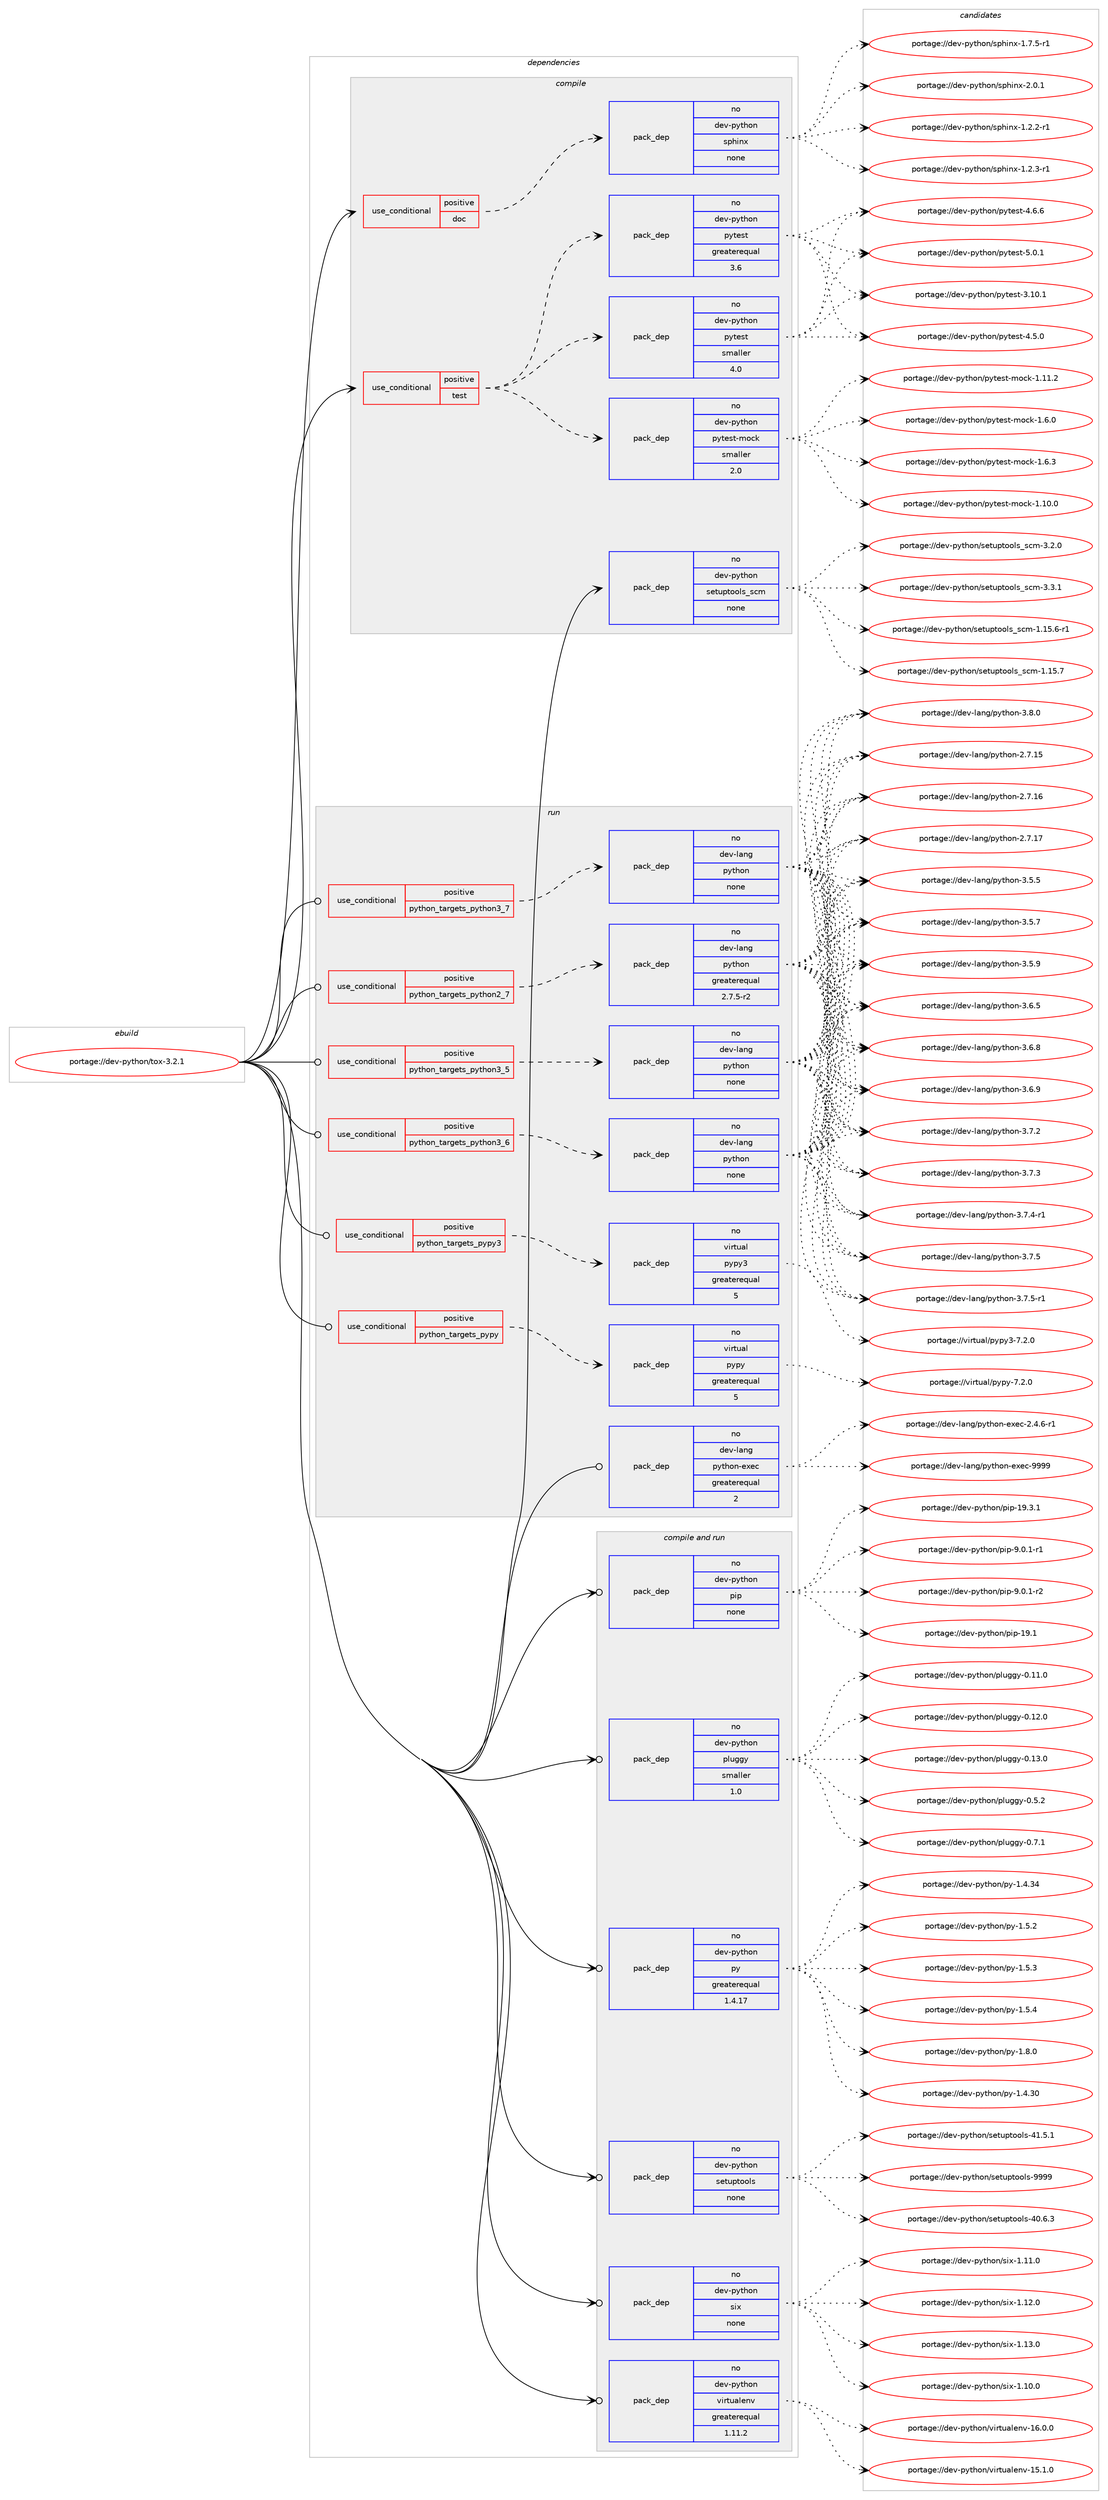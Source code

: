 digraph prolog {

# *************
# Graph options
# *************

newrank=true;
concentrate=true;
compound=true;
graph [rankdir=LR,fontname=Helvetica,fontsize=10,ranksep=1.5];#, ranksep=2.5, nodesep=0.2];
edge  [arrowhead=vee];
node  [fontname=Helvetica,fontsize=10];

# **********
# The ebuild
# **********

subgraph cluster_leftcol {
color=gray;
rank=same;
label=<<i>ebuild</i>>;
id [label="portage://dev-python/tox-3.2.1", color=red, width=4, href="../dev-python/tox-3.2.1.svg"];
}

# ****************
# The dependencies
# ****************

subgraph cluster_midcol {
color=gray;
label=<<i>dependencies</i>>;
subgraph cluster_compile {
fillcolor="#eeeeee";
style=filled;
label=<<i>compile</i>>;
subgraph cond39877 {
dependency176076 [label=<<TABLE BORDER="0" CELLBORDER="1" CELLSPACING="0" CELLPADDING="4"><TR><TD ROWSPAN="3" CELLPADDING="10">use_conditional</TD></TR><TR><TD>positive</TD></TR><TR><TD>doc</TD></TR></TABLE>>, shape=none, color=red];
subgraph pack132795 {
dependency176077 [label=<<TABLE BORDER="0" CELLBORDER="1" CELLSPACING="0" CELLPADDING="4" WIDTH="220"><TR><TD ROWSPAN="6" CELLPADDING="30">pack_dep</TD></TR><TR><TD WIDTH="110">no</TD></TR><TR><TD>dev-python</TD></TR><TR><TD>sphinx</TD></TR><TR><TD>none</TD></TR><TR><TD></TD></TR></TABLE>>, shape=none, color=blue];
}
dependency176076:e -> dependency176077:w [weight=20,style="dashed",arrowhead="vee"];
}
id:e -> dependency176076:w [weight=20,style="solid",arrowhead="vee"];
subgraph cond39878 {
dependency176078 [label=<<TABLE BORDER="0" CELLBORDER="1" CELLSPACING="0" CELLPADDING="4"><TR><TD ROWSPAN="3" CELLPADDING="10">use_conditional</TD></TR><TR><TD>positive</TD></TR><TR><TD>test</TD></TR></TABLE>>, shape=none, color=red];
subgraph pack132796 {
dependency176079 [label=<<TABLE BORDER="0" CELLBORDER="1" CELLSPACING="0" CELLPADDING="4" WIDTH="220"><TR><TD ROWSPAN="6" CELLPADDING="30">pack_dep</TD></TR><TR><TD WIDTH="110">no</TD></TR><TR><TD>dev-python</TD></TR><TR><TD>pytest</TD></TR><TR><TD>greaterequal</TD></TR><TR><TD>3.6</TD></TR></TABLE>>, shape=none, color=blue];
}
dependency176078:e -> dependency176079:w [weight=20,style="dashed",arrowhead="vee"];
subgraph pack132797 {
dependency176080 [label=<<TABLE BORDER="0" CELLBORDER="1" CELLSPACING="0" CELLPADDING="4" WIDTH="220"><TR><TD ROWSPAN="6" CELLPADDING="30">pack_dep</TD></TR><TR><TD WIDTH="110">no</TD></TR><TR><TD>dev-python</TD></TR><TR><TD>pytest</TD></TR><TR><TD>smaller</TD></TR><TR><TD>4.0</TD></TR></TABLE>>, shape=none, color=blue];
}
dependency176078:e -> dependency176080:w [weight=20,style="dashed",arrowhead="vee"];
subgraph pack132798 {
dependency176081 [label=<<TABLE BORDER="0" CELLBORDER="1" CELLSPACING="0" CELLPADDING="4" WIDTH="220"><TR><TD ROWSPAN="6" CELLPADDING="30">pack_dep</TD></TR><TR><TD WIDTH="110">no</TD></TR><TR><TD>dev-python</TD></TR><TR><TD>pytest-mock</TD></TR><TR><TD>smaller</TD></TR><TR><TD>2.0</TD></TR></TABLE>>, shape=none, color=blue];
}
dependency176078:e -> dependency176081:w [weight=20,style="dashed",arrowhead="vee"];
}
id:e -> dependency176078:w [weight=20,style="solid",arrowhead="vee"];
subgraph pack132799 {
dependency176082 [label=<<TABLE BORDER="0" CELLBORDER="1" CELLSPACING="0" CELLPADDING="4" WIDTH="220"><TR><TD ROWSPAN="6" CELLPADDING="30">pack_dep</TD></TR><TR><TD WIDTH="110">no</TD></TR><TR><TD>dev-python</TD></TR><TR><TD>setuptools_scm</TD></TR><TR><TD>none</TD></TR><TR><TD></TD></TR></TABLE>>, shape=none, color=blue];
}
id:e -> dependency176082:w [weight=20,style="solid",arrowhead="vee"];
}
subgraph cluster_compileandrun {
fillcolor="#eeeeee";
style=filled;
label=<<i>compile and run</i>>;
subgraph pack132800 {
dependency176083 [label=<<TABLE BORDER="0" CELLBORDER="1" CELLSPACING="0" CELLPADDING="4" WIDTH="220"><TR><TD ROWSPAN="6" CELLPADDING="30">pack_dep</TD></TR><TR><TD WIDTH="110">no</TD></TR><TR><TD>dev-python</TD></TR><TR><TD>pip</TD></TR><TR><TD>none</TD></TR><TR><TD></TD></TR></TABLE>>, shape=none, color=blue];
}
id:e -> dependency176083:w [weight=20,style="solid",arrowhead="odotvee"];
subgraph pack132801 {
dependency176084 [label=<<TABLE BORDER="0" CELLBORDER="1" CELLSPACING="0" CELLPADDING="4" WIDTH="220"><TR><TD ROWSPAN="6" CELLPADDING="30">pack_dep</TD></TR><TR><TD WIDTH="110">no</TD></TR><TR><TD>dev-python</TD></TR><TR><TD>pluggy</TD></TR><TR><TD>smaller</TD></TR><TR><TD>1.0</TD></TR></TABLE>>, shape=none, color=blue];
}
id:e -> dependency176084:w [weight=20,style="solid",arrowhead="odotvee"];
subgraph pack132802 {
dependency176085 [label=<<TABLE BORDER="0" CELLBORDER="1" CELLSPACING="0" CELLPADDING="4" WIDTH="220"><TR><TD ROWSPAN="6" CELLPADDING="30">pack_dep</TD></TR><TR><TD WIDTH="110">no</TD></TR><TR><TD>dev-python</TD></TR><TR><TD>py</TD></TR><TR><TD>greaterequal</TD></TR><TR><TD>1.4.17</TD></TR></TABLE>>, shape=none, color=blue];
}
id:e -> dependency176085:w [weight=20,style="solid",arrowhead="odotvee"];
subgraph pack132803 {
dependency176086 [label=<<TABLE BORDER="0" CELLBORDER="1" CELLSPACING="0" CELLPADDING="4" WIDTH="220"><TR><TD ROWSPAN="6" CELLPADDING="30">pack_dep</TD></TR><TR><TD WIDTH="110">no</TD></TR><TR><TD>dev-python</TD></TR><TR><TD>setuptools</TD></TR><TR><TD>none</TD></TR><TR><TD></TD></TR></TABLE>>, shape=none, color=blue];
}
id:e -> dependency176086:w [weight=20,style="solid",arrowhead="odotvee"];
subgraph pack132804 {
dependency176087 [label=<<TABLE BORDER="0" CELLBORDER="1" CELLSPACING="0" CELLPADDING="4" WIDTH="220"><TR><TD ROWSPAN="6" CELLPADDING="30">pack_dep</TD></TR><TR><TD WIDTH="110">no</TD></TR><TR><TD>dev-python</TD></TR><TR><TD>six</TD></TR><TR><TD>none</TD></TR><TR><TD></TD></TR></TABLE>>, shape=none, color=blue];
}
id:e -> dependency176087:w [weight=20,style="solid",arrowhead="odotvee"];
subgraph pack132805 {
dependency176088 [label=<<TABLE BORDER="0" CELLBORDER="1" CELLSPACING="0" CELLPADDING="4" WIDTH="220"><TR><TD ROWSPAN="6" CELLPADDING="30">pack_dep</TD></TR><TR><TD WIDTH="110">no</TD></TR><TR><TD>dev-python</TD></TR><TR><TD>virtualenv</TD></TR><TR><TD>greaterequal</TD></TR><TR><TD>1.11.2</TD></TR></TABLE>>, shape=none, color=blue];
}
id:e -> dependency176088:w [weight=20,style="solid",arrowhead="odotvee"];
}
subgraph cluster_run {
fillcolor="#eeeeee";
style=filled;
label=<<i>run</i>>;
subgraph cond39879 {
dependency176089 [label=<<TABLE BORDER="0" CELLBORDER="1" CELLSPACING="0" CELLPADDING="4"><TR><TD ROWSPAN="3" CELLPADDING="10">use_conditional</TD></TR><TR><TD>positive</TD></TR><TR><TD>python_targets_pypy</TD></TR></TABLE>>, shape=none, color=red];
subgraph pack132806 {
dependency176090 [label=<<TABLE BORDER="0" CELLBORDER="1" CELLSPACING="0" CELLPADDING="4" WIDTH="220"><TR><TD ROWSPAN="6" CELLPADDING="30">pack_dep</TD></TR><TR><TD WIDTH="110">no</TD></TR><TR><TD>virtual</TD></TR><TR><TD>pypy</TD></TR><TR><TD>greaterequal</TD></TR><TR><TD>5</TD></TR></TABLE>>, shape=none, color=blue];
}
dependency176089:e -> dependency176090:w [weight=20,style="dashed",arrowhead="vee"];
}
id:e -> dependency176089:w [weight=20,style="solid",arrowhead="odot"];
subgraph cond39880 {
dependency176091 [label=<<TABLE BORDER="0" CELLBORDER="1" CELLSPACING="0" CELLPADDING="4"><TR><TD ROWSPAN="3" CELLPADDING="10">use_conditional</TD></TR><TR><TD>positive</TD></TR><TR><TD>python_targets_pypy3</TD></TR></TABLE>>, shape=none, color=red];
subgraph pack132807 {
dependency176092 [label=<<TABLE BORDER="0" CELLBORDER="1" CELLSPACING="0" CELLPADDING="4" WIDTH="220"><TR><TD ROWSPAN="6" CELLPADDING="30">pack_dep</TD></TR><TR><TD WIDTH="110">no</TD></TR><TR><TD>virtual</TD></TR><TR><TD>pypy3</TD></TR><TR><TD>greaterequal</TD></TR><TR><TD>5</TD></TR></TABLE>>, shape=none, color=blue];
}
dependency176091:e -> dependency176092:w [weight=20,style="dashed",arrowhead="vee"];
}
id:e -> dependency176091:w [weight=20,style="solid",arrowhead="odot"];
subgraph cond39881 {
dependency176093 [label=<<TABLE BORDER="0" CELLBORDER="1" CELLSPACING="0" CELLPADDING="4"><TR><TD ROWSPAN="3" CELLPADDING="10">use_conditional</TD></TR><TR><TD>positive</TD></TR><TR><TD>python_targets_python2_7</TD></TR></TABLE>>, shape=none, color=red];
subgraph pack132808 {
dependency176094 [label=<<TABLE BORDER="0" CELLBORDER="1" CELLSPACING="0" CELLPADDING="4" WIDTH="220"><TR><TD ROWSPAN="6" CELLPADDING="30">pack_dep</TD></TR><TR><TD WIDTH="110">no</TD></TR><TR><TD>dev-lang</TD></TR><TR><TD>python</TD></TR><TR><TD>greaterequal</TD></TR><TR><TD>2.7.5-r2</TD></TR></TABLE>>, shape=none, color=blue];
}
dependency176093:e -> dependency176094:w [weight=20,style="dashed",arrowhead="vee"];
}
id:e -> dependency176093:w [weight=20,style="solid",arrowhead="odot"];
subgraph cond39882 {
dependency176095 [label=<<TABLE BORDER="0" CELLBORDER="1" CELLSPACING="0" CELLPADDING="4"><TR><TD ROWSPAN="3" CELLPADDING="10">use_conditional</TD></TR><TR><TD>positive</TD></TR><TR><TD>python_targets_python3_5</TD></TR></TABLE>>, shape=none, color=red];
subgraph pack132809 {
dependency176096 [label=<<TABLE BORDER="0" CELLBORDER="1" CELLSPACING="0" CELLPADDING="4" WIDTH="220"><TR><TD ROWSPAN="6" CELLPADDING="30">pack_dep</TD></TR><TR><TD WIDTH="110">no</TD></TR><TR><TD>dev-lang</TD></TR><TR><TD>python</TD></TR><TR><TD>none</TD></TR><TR><TD></TD></TR></TABLE>>, shape=none, color=blue];
}
dependency176095:e -> dependency176096:w [weight=20,style="dashed",arrowhead="vee"];
}
id:e -> dependency176095:w [weight=20,style="solid",arrowhead="odot"];
subgraph cond39883 {
dependency176097 [label=<<TABLE BORDER="0" CELLBORDER="1" CELLSPACING="0" CELLPADDING="4"><TR><TD ROWSPAN="3" CELLPADDING="10">use_conditional</TD></TR><TR><TD>positive</TD></TR><TR><TD>python_targets_python3_6</TD></TR></TABLE>>, shape=none, color=red];
subgraph pack132810 {
dependency176098 [label=<<TABLE BORDER="0" CELLBORDER="1" CELLSPACING="0" CELLPADDING="4" WIDTH="220"><TR><TD ROWSPAN="6" CELLPADDING="30">pack_dep</TD></TR><TR><TD WIDTH="110">no</TD></TR><TR><TD>dev-lang</TD></TR><TR><TD>python</TD></TR><TR><TD>none</TD></TR><TR><TD></TD></TR></TABLE>>, shape=none, color=blue];
}
dependency176097:e -> dependency176098:w [weight=20,style="dashed",arrowhead="vee"];
}
id:e -> dependency176097:w [weight=20,style="solid",arrowhead="odot"];
subgraph cond39884 {
dependency176099 [label=<<TABLE BORDER="0" CELLBORDER="1" CELLSPACING="0" CELLPADDING="4"><TR><TD ROWSPAN="3" CELLPADDING="10">use_conditional</TD></TR><TR><TD>positive</TD></TR><TR><TD>python_targets_python3_7</TD></TR></TABLE>>, shape=none, color=red];
subgraph pack132811 {
dependency176100 [label=<<TABLE BORDER="0" CELLBORDER="1" CELLSPACING="0" CELLPADDING="4" WIDTH="220"><TR><TD ROWSPAN="6" CELLPADDING="30">pack_dep</TD></TR><TR><TD WIDTH="110">no</TD></TR><TR><TD>dev-lang</TD></TR><TR><TD>python</TD></TR><TR><TD>none</TD></TR><TR><TD></TD></TR></TABLE>>, shape=none, color=blue];
}
dependency176099:e -> dependency176100:w [weight=20,style="dashed",arrowhead="vee"];
}
id:e -> dependency176099:w [weight=20,style="solid",arrowhead="odot"];
subgraph pack132812 {
dependency176101 [label=<<TABLE BORDER="0" CELLBORDER="1" CELLSPACING="0" CELLPADDING="4" WIDTH="220"><TR><TD ROWSPAN="6" CELLPADDING="30">pack_dep</TD></TR><TR><TD WIDTH="110">no</TD></TR><TR><TD>dev-lang</TD></TR><TR><TD>python-exec</TD></TR><TR><TD>greaterequal</TD></TR><TR><TD>2</TD></TR></TABLE>>, shape=none, color=blue];
}
id:e -> dependency176101:w [weight=20,style="solid",arrowhead="odot"];
}
}

# **************
# The candidates
# **************

subgraph cluster_choices {
rank=same;
color=gray;
label=<<i>candidates</i>>;

subgraph choice132795 {
color=black;
nodesep=1;
choiceportage10010111845112121116104111110471151121041051101204549465046504511449 [label="portage://dev-python/sphinx-1.2.2-r1", color=red, width=4,href="../dev-python/sphinx-1.2.2-r1.svg"];
choiceportage10010111845112121116104111110471151121041051101204549465046514511449 [label="portage://dev-python/sphinx-1.2.3-r1", color=red, width=4,href="../dev-python/sphinx-1.2.3-r1.svg"];
choiceportage10010111845112121116104111110471151121041051101204549465546534511449 [label="portage://dev-python/sphinx-1.7.5-r1", color=red, width=4,href="../dev-python/sphinx-1.7.5-r1.svg"];
choiceportage1001011184511212111610411111047115112104105110120455046484649 [label="portage://dev-python/sphinx-2.0.1", color=red, width=4,href="../dev-python/sphinx-2.0.1.svg"];
dependency176077:e -> choiceportage10010111845112121116104111110471151121041051101204549465046504511449:w [style=dotted,weight="100"];
dependency176077:e -> choiceportage10010111845112121116104111110471151121041051101204549465046514511449:w [style=dotted,weight="100"];
dependency176077:e -> choiceportage10010111845112121116104111110471151121041051101204549465546534511449:w [style=dotted,weight="100"];
dependency176077:e -> choiceportage1001011184511212111610411111047115112104105110120455046484649:w [style=dotted,weight="100"];
}
subgraph choice132796 {
color=black;
nodesep=1;
choiceportage100101118451121211161041111104711212111610111511645514649484649 [label="portage://dev-python/pytest-3.10.1", color=red, width=4,href="../dev-python/pytest-3.10.1.svg"];
choiceportage1001011184511212111610411111047112121116101115116455246534648 [label="portage://dev-python/pytest-4.5.0", color=red, width=4,href="../dev-python/pytest-4.5.0.svg"];
choiceportage1001011184511212111610411111047112121116101115116455246544654 [label="portage://dev-python/pytest-4.6.6", color=red, width=4,href="../dev-python/pytest-4.6.6.svg"];
choiceportage1001011184511212111610411111047112121116101115116455346484649 [label="portage://dev-python/pytest-5.0.1", color=red, width=4,href="../dev-python/pytest-5.0.1.svg"];
dependency176079:e -> choiceportage100101118451121211161041111104711212111610111511645514649484649:w [style=dotted,weight="100"];
dependency176079:e -> choiceportage1001011184511212111610411111047112121116101115116455246534648:w [style=dotted,weight="100"];
dependency176079:e -> choiceportage1001011184511212111610411111047112121116101115116455246544654:w [style=dotted,weight="100"];
dependency176079:e -> choiceportage1001011184511212111610411111047112121116101115116455346484649:w [style=dotted,weight="100"];
}
subgraph choice132797 {
color=black;
nodesep=1;
choiceportage100101118451121211161041111104711212111610111511645514649484649 [label="portage://dev-python/pytest-3.10.1", color=red, width=4,href="../dev-python/pytest-3.10.1.svg"];
choiceportage1001011184511212111610411111047112121116101115116455246534648 [label="portage://dev-python/pytest-4.5.0", color=red, width=4,href="../dev-python/pytest-4.5.0.svg"];
choiceportage1001011184511212111610411111047112121116101115116455246544654 [label="portage://dev-python/pytest-4.6.6", color=red, width=4,href="../dev-python/pytest-4.6.6.svg"];
choiceportage1001011184511212111610411111047112121116101115116455346484649 [label="portage://dev-python/pytest-5.0.1", color=red, width=4,href="../dev-python/pytest-5.0.1.svg"];
dependency176080:e -> choiceportage100101118451121211161041111104711212111610111511645514649484649:w [style=dotted,weight="100"];
dependency176080:e -> choiceportage1001011184511212111610411111047112121116101115116455246534648:w [style=dotted,weight="100"];
dependency176080:e -> choiceportage1001011184511212111610411111047112121116101115116455246544654:w [style=dotted,weight="100"];
dependency176080:e -> choiceportage1001011184511212111610411111047112121116101115116455346484649:w [style=dotted,weight="100"];
}
subgraph choice132798 {
color=black;
nodesep=1;
choiceportage1001011184511212111610411111047112121116101115116451091119910745494649484648 [label="portage://dev-python/pytest-mock-1.10.0", color=red, width=4,href="../dev-python/pytest-mock-1.10.0.svg"];
choiceportage1001011184511212111610411111047112121116101115116451091119910745494649494650 [label="portage://dev-python/pytest-mock-1.11.2", color=red, width=4,href="../dev-python/pytest-mock-1.11.2.svg"];
choiceportage10010111845112121116104111110471121211161011151164510911199107454946544648 [label="portage://dev-python/pytest-mock-1.6.0", color=red, width=4,href="../dev-python/pytest-mock-1.6.0.svg"];
choiceportage10010111845112121116104111110471121211161011151164510911199107454946544651 [label="portage://dev-python/pytest-mock-1.6.3", color=red, width=4,href="../dev-python/pytest-mock-1.6.3.svg"];
dependency176081:e -> choiceportage1001011184511212111610411111047112121116101115116451091119910745494649484648:w [style=dotted,weight="100"];
dependency176081:e -> choiceportage1001011184511212111610411111047112121116101115116451091119910745494649494650:w [style=dotted,weight="100"];
dependency176081:e -> choiceportage10010111845112121116104111110471121211161011151164510911199107454946544648:w [style=dotted,weight="100"];
dependency176081:e -> choiceportage10010111845112121116104111110471121211161011151164510911199107454946544651:w [style=dotted,weight="100"];
}
subgraph choice132799 {
color=black;
nodesep=1;
choiceportage10010111845112121116104111110471151011161171121161111111081159511599109454946495346544511449 [label="portage://dev-python/setuptools_scm-1.15.6-r1", color=red, width=4,href="../dev-python/setuptools_scm-1.15.6-r1.svg"];
choiceportage1001011184511212111610411111047115101116117112116111111108115951159910945494649534655 [label="portage://dev-python/setuptools_scm-1.15.7", color=red, width=4,href="../dev-python/setuptools_scm-1.15.7.svg"];
choiceportage10010111845112121116104111110471151011161171121161111111081159511599109455146504648 [label="portage://dev-python/setuptools_scm-3.2.0", color=red, width=4,href="../dev-python/setuptools_scm-3.2.0.svg"];
choiceportage10010111845112121116104111110471151011161171121161111111081159511599109455146514649 [label="portage://dev-python/setuptools_scm-3.3.1", color=red, width=4,href="../dev-python/setuptools_scm-3.3.1.svg"];
dependency176082:e -> choiceportage10010111845112121116104111110471151011161171121161111111081159511599109454946495346544511449:w [style=dotted,weight="100"];
dependency176082:e -> choiceportage1001011184511212111610411111047115101116117112116111111108115951159910945494649534655:w [style=dotted,weight="100"];
dependency176082:e -> choiceportage10010111845112121116104111110471151011161171121161111111081159511599109455146504648:w [style=dotted,weight="100"];
dependency176082:e -> choiceportage10010111845112121116104111110471151011161171121161111111081159511599109455146514649:w [style=dotted,weight="100"];
}
subgraph choice132800 {
color=black;
nodesep=1;
choiceportage10010111845112121116104111110471121051124549574649 [label="portage://dev-python/pip-19.1", color=red, width=4,href="../dev-python/pip-19.1.svg"];
choiceportage100101118451121211161041111104711210511245495746514649 [label="portage://dev-python/pip-19.3.1", color=red, width=4,href="../dev-python/pip-19.3.1.svg"];
choiceportage10010111845112121116104111110471121051124557464846494511449 [label="portage://dev-python/pip-9.0.1-r1", color=red, width=4,href="../dev-python/pip-9.0.1-r1.svg"];
choiceportage10010111845112121116104111110471121051124557464846494511450 [label="portage://dev-python/pip-9.0.1-r2", color=red, width=4,href="../dev-python/pip-9.0.1-r2.svg"];
dependency176083:e -> choiceportage10010111845112121116104111110471121051124549574649:w [style=dotted,weight="100"];
dependency176083:e -> choiceportage100101118451121211161041111104711210511245495746514649:w [style=dotted,weight="100"];
dependency176083:e -> choiceportage10010111845112121116104111110471121051124557464846494511449:w [style=dotted,weight="100"];
dependency176083:e -> choiceportage10010111845112121116104111110471121051124557464846494511450:w [style=dotted,weight="100"];
}
subgraph choice132801 {
color=black;
nodesep=1;
choiceportage100101118451121211161041111104711210811710310312145484649494648 [label="portage://dev-python/pluggy-0.11.0", color=red, width=4,href="../dev-python/pluggy-0.11.0.svg"];
choiceportage100101118451121211161041111104711210811710310312145484649504648 [label="portage://dev-python/pluggy-0.12.0", color=red, width=4,href="../dev-python/pluggy-0.12.0.svg"];
choiceportage100101118451121211161041111104711210811710310312145484649514648 [label="portage://dev-python/pluggy-0.13.0", color=red, width=4,href="../dev-python/pluggy-0.13.0.svg"];
choiceportage1001011184511212111610411111047112108117103103121454846534650 [label="portage://dev-python/pluggy-0.5.2", color=red, width=4,href="../dev-python/pluggy-0.5.2.svg"];
choiceportage1001011184511212111610411111047112108117103103121454846554649 [label="portage://dev-python/pluggy-0.7.1", color=red, width=4,href="../dev-python/pluggy-0.7.1.svg"];
dependency176084:e -> choiceportage100101118451121211161041111104711210811710310312145484649494648:w [style=dotted,weight="100"];
dependency176084:e -> choiceportage100101118451121211161041111104711210811710310312145484649504648:w [style=dotted,weight="100"];
dependency176084:e -> choiceportage100101118451121211161041111104711210811710310312145484649514648:w [style=dotted,weight="100"];
dependency176084:e -> choiceportage1001011184511212111610411111047112108117103103121454846534650:w [style=dotted,weight="100"];
dependency176084:e -> choiceportage1001011184511212111610411111047112108117103103121454846554649:w [style=dotted,weight="100"];
}
subgraph choice132802 {
color=black;
nodesep=1;
choiceportage100101118451121211161041111104711212145494652465148 [label="portage://dev-python/py-1.4.30", color=red, width=4,href="../dev-python/py-1.4.30.svg"];
choiceportage100101118451121211161041111104711212145494652465152 [label="portage://dev-python/py-1.4.34", color=red, width=4,href="../dev-python/py-1.4.34.svg"];
choiceportage1001011184511212111610411111047112121454946534650 [label="portage://dev-python/py-1.5.2", color=red, width=4,href="../dev-python/py-1.5.2.svg"];
choiceportage1001011184511212111610411111047112121454946534651 [label="portage://dev-python/py-1.5.3", color=red, width=4,href="../dev-python/py-1.5.3.svg"];
choiceportage1001011184511212111610411111047112121454946534652 [label="portage://dev-python/py-1.5.4", color=red, width=4,href="../dev-python/py-1.5.4.svg"];
choiceportage1001011184511212111610411111047112121454946564648 [label="portage://dev-python/py-1.8.0", color=red, width=4,href="../dev-python/py-1.8.0.svg"];
dependency176085:e -> choiceportage100101118451121211161041111104711212145494652465148:w [style=dotted,weight="100"];
dependency176085:e -> choiceportage100101118451121211161041111104711212145494652465152:w [style=dotted,weight="100"];
dependency176085:e -> choiceportage1001011184511212111610411111047112121454946534650:w [style=dotted,weight="100"];
dependency176085:e -> choiceportage1001011184511212111610411111047112121454946534651:w [style=dotted,weight="100"];
dependency176085:e -> choiceportage1001011184511212111610411111047112121454946534652:w [style=dotted,weight="100"];
dependency176085:e -> choiceportage1001011184511212111610411111047112121454946564648:w [style=dotted,weight="100"];
}
subgraph choice132803 {
color=black;
nodesep=1;
choiceportage100101118451121211161041111104711510111611711211611111110811545524846544651 [label="portage://dev-python/setuptools-40.6.3", color=red, width=4,href="../dev-python/setuptools-40.6.3.svg"];
choiceportage100101118451121211161041111104711510111611711211611111110811545524946534649 [label="portage://dev-python/setuptools-41.5.1", color=red, width=4,href="../dev-python/setuptools-41.5.1.svg"];
choiceportage10010111845112121116104111110471151011161171121161111111081154557575757 [label="portage://dev-python/setuptools-9999", color=red, width=4,href="../dev-python/setuptools-9999.svg"];
dependency176086:e -> choiceportage100101118451121211161041111104711510111611711211611111110811545524846544651:w [style=dotted,weight="100"];
dependency176086:e -> choiceportage100101118451121211161041111104711510111611711211611111110811545524946534649:w [style=dotted,weight="100"];
dependency176086:e -> choiceportage10010111845112121116104111110471151011161171121161111111081154557575757:w [style=dotted,weight="100"];
}
subgraph choice132804 {
color=black;
nodesep=1;
choiceportage100101118451121211161041111104711510512045494649484648 [label="portage://dev-python/six-1.10.0", color=red, width=4,href="../dev-python/six-1.10.0.svg"];
choiceportage100101118451121211161041111104711510512045494649494648 [label="portage://dev-python/six-1.11.0", color=red, width=4,href="../dev-python/six-1.11.0.svg"];
choiceportage100101118451121211161041111104711510512045494649504648 [label="portage://dev-python/six-1.12.0", color=red, width=4,href="../dev-python/six-1.12.0.svg"];
choiceportage100101118451121211161041111104711510512045494649514648 [label="portage://dev-python/six-1.13.0", color=red, width=4,href="../dev-python/six-1.13.0.svg"];
dependency176087:e -> choiceportage100101118451121211161041111104711510512045494649484648:w [style=dotted,weight="100"];
dependency176087:e -> choiceportage100101118451121211161041111104711510512045494649494648:w [style=dotted,weight="100"];
dependency176087:e -> choiceportage100101118451121211161041111104711510512045494649504648:w [style=dotted,weight="100"];
dependency176087:e -> choiceportage100101118451121211161041111104711510512045494649514648:w [style=dotted,weight="100"];
}
subgraph choice132805 {
color=black;
nodesep=1;
choiceportage10010111845112121116104111110471181051141161179710810111011845495346494648 [label="portage://dev-python/virtualenv-15.1.0", color=red, width=4,href="../dev-python/virtualenv-15.1.0.svg"];
choiceportage10010111845112121116104111110471181051141161179710810111011845495446484648 [label="portage://dev-python/virtualenv-16.0.0", color=red, width=4,href="../dev-python/virtualenv-16.0.0.svg"];
dependency176088:e -> choiceportage10010111845112121116104111110471181051141161179710810111011845495346494648:w [style=dotted,weight="100"];
dependency176088:e -> choiceportage10010111845112121116104111110471181051141161179710810111011845495446484648:w [style=dotted,weight="100"];
}
subgraph choice132806 {
color=black;
nodesep=1;
choiceportage1181051141161179710847112121112121455546504648 [label="portage://virtual/pypy-7.2.0", color=red, width=4,href="../virtual/pypy-7.2.0.svg"];
dependency176090:e -> choiceportage1181051141161179710847112121112121455546504648:w [style=dotted,weight="100"];
}
subgraph choice132807 {
color=black;
nodesep=1;
choiceportage118105114116117971084711212111212151455546504648 [label="portage://virtual/pypy3-7.2.0", color=red, width=4,href="../virtual/pypy3-7.2.0.svg"];
dependency176092:e -> choiceportage118105114116117971084711212111212151455546504648:w [style=dotted,weight="100"];
}
subgraph choice132808 {
color=black;
nodesep=1;
choiceportage10010111845108971101034711212111610411111045504655464953 [label="portage://dev-lang/python-2.7.15", color=red, width=4,href="../dev-lang/python-2.7.15.svg"];
choiceportage10010111845108971101034711212111610411111045504655464954 [label="portage://dev-lang/python-2.7.16", color=red, width=4,href="../dev-lang/python-2.7.16.svg"];
choiceportage10010111845108971101034711212111610411111045504655464955 [label="portage://dev-lang/python-2.7.17", color=red, width=4,href="../dev-lang/python-2.7.17.svg"];
choiceportage100101118451089711010347112121116104111110455146534653 [label="portage://dev-lang/python-3.5.5", color=red, width=4,href="../dev-lang/python-3.5.5.svg"];
choiceportage100101118451089711010347112121116104111110455146534655 [label="portage://dev-lang/python-3.5.7", color=red, width=4,href="../dev-lang/python-3.5.7.svg"];
choiceportage100101118451089711010347112121116104111110455146534657 [label="portage://dev-lang/python-3.5.9", color=red, width=4,href="../dev-lang/python-3.5.9.svg"];
choiceportage100101118451089711010347112121116104111110455146544653 [label="portage://dev-lang/python-3.6.5", color=red, width=4,href="../dev-lang/python-3.6.5.svg"];
choiceportage100101118451089711010347112121116104111110455146544656 [label="portage://dev-lang/python-3.6.8", color=red, width=4,href="../dev-lang/python-3.6.8.svg"];
choiceportage100101118451089711010347112121116104111110455146544657 [label="portage://dev-lang/python-3.6.9", color=red, width=4,href="../dev-lang/python-3.6.9.svg"];
choiceportage100101118451089711010347112121116104111110455146554650 [label="portage://dev-lang/python-3.7.2", color=red, width=4,href="../dev-lang/python-3.7.2.svg"];
choiceportage100101118451089711010347112121116104111110455146554651 [label="portage://dev-lang/python-3.7.3", color=red, width=4,href="../dev-lang/python-3.7.3.svg"];
choiceportage1001011184510897110103471121211161041111104551465546524511449 [label="portage://dev-lang/python-3.7.4-r1", color=red, width=4,href="../dev-lang/python-3.7.4-r1.svg"];
choiceportage100101118451089711010347112121116104111110455146554653 [label="portage://dev-lang/python-3.7.5", color=red, width=4,href="../dev-lang/python-3.7.5.svg"];
choiceportage1001011184510897110103471121211161041111104551465546534511449 [label="portage://dev-lang/python-3.7.5-r1", color=red, width=4,href="../dev-lang/python-3.7.5-r1.svg"];
choiceportage100101118451089711010347112121116104111110455146564648 [label="portage://dev-lang/python-3.8.0", color=red, width=4,href="../dev-lang/python-3.8.0.svg"];
dependency176094:e -> choiceportage10010111845108971101034711212111610411111045504655464953:w [style=dotted,weight="100"];
dependency176094:e -> choiceportage10010111845108971101034711212111610411111045504655464954:w [style=dotted,weight="100"];
dependency176094:e -> choiceportage10010111845108971101034711212111610411111045504655464955:w [style=dotted,weight="100"];
dependency176094:e -> choiceportage100101118451089711010347112121116104111110455146534653:w [style=dotted,weight="100"];
dependency176094:e -> choiceportage100101118451089711010347112121116104111110455146534655:w [style=dotted,weight="100"];
dependency176094:e -> choiceportage100101118451089711010347112121116104111110455146534657:w [style=dotted,weight="100"];
dependency176094:e -> choiceportage100101118451089711010347112121116104111110455146544653:w [style=dotted,weight="100"];
dependency176094:e -> choiceportage100101118451089711010347112121116104111110455146544656:w [style=dotted,weight="100"];
dependency176094:e -> choiceportage100101118451089711010347112121116104111110455146544657:w [style=dotted,weight="100"];
dependency176094:e -> choiceportage100101118451089711010347112121116104111110455146554650:w [style=dotted,weight="100"];
dependency176094:e -> choiceportage100101118451089711010347112121116104111110455146554651:w [style=dotted,weight="100"];
dependency176094:e -> choiceportage1001011184510897110103471121211161041111104551465546524511449:w [style=dotted,weight="100"];
dependency176094:e -> choiceportage100101118451089711010347112121116104111110455146554653:w [style=dotted,weight="100"];
dependency176094:e -> choiceportage1001011184510897110103471121211161041111104551465546534511449:w [style=dotted,weight="100"];
dependency176094:e -> choiceportage100101118451089711010347112121116104111110455146564648:w [style=dotted,weight="100"];
}
subgraph choice132809 {
color=black;
nodesep=1;
choiceportage10010111845108971101034711212111610411111045504655464953 [label="portage://dev-lang/python-2.7.15", color=red, width=4,href="../dev-lang/python-2.7.15.svg"];
choiceportage10010111845108971101034711212111610411111045504655464954 [label="portage://dev-lang/python-2.7.16", color=red, width=4,href="../dev-lang/python-2.7.16.svg"];
choiceportage10010111845108971101034711212111610411111045504655464955 [label="portage://dev-lang/python-2.7.17", color=red, width=4,href="../dev-lang/python-2.7.17.svg"];
choiceportage100101118451089711010347112121116104111110455146534653 [label="portage://dev-lang/python-3.5.5", color=red, width=4,href="../dev-lang/python-3.5.5.svg"];
choiceportage100101118451089711010347112121116104111110455146534655 [label="portage://dev-lang/python-3.5.7", color=red, width=4,href="../dev-lang/python-3.5.7.svg"];
choiceportage100101118451089711010347112121116104111110455146534657 [label="portage://dev-lang/python-3.5.9", color=red, width=4,href="../dev-lang/python-3.5.9.svg"];
choiceportage100101118451089711010347112121116104111110455146544653 [label="portage://dev-lang/python-3.6.5", color=red, width=4,href="../dev-lang/python-3.6.5.svg"];
choiceportage100101118451089711010347112121116104111110455146544656 [label="portage://dev-lang/python-3.6.8", color=red, width=4,href="../dev-lang/python-3.6.8.svg"];
choiceportage100101118451089711010347112121116104111110455146544657 [label="portage://dev-lang/python-3.6.9", color=red, width=4,href="../dev-lang/python-3.6.9.svg"];
choiceportage100101118451089711010347112121116104111110455146554650 [label="portage://dev-lang/python-3.7.2", color=red, width=4,href="../dev-lang/python-3.7.2.svg"];
choiceportage100101118451089711010347112121116104111110455146554651 [label="portage://dev-lang/python-3.7.3", color=red, width=4,href="../dev-lang/python-3.7.3.svg"];
choiceportage1001011184510897110103471121211161041111104551465546524511449 [label="portage://dev-lang/python-3.7.4-r1", color=red, width=4,href="../dev-lang/python-3.7.4-r1.svg"];
choiceportage100101118451089711010347112121116104111110455146554653 [label="portage://dev-lang/python-3.7.5", color=red, width=4,href="../dev-lang/python-3.7.5.svg"];
choiceportage1001011184510897110103471121211161041111104551465546534511449 [label="portage://dev-lang/python-3.7.5-r1", color=red, width=4,href="../dev-lang/python-3.7.5-r1.svg"];
choiceportage100101118451089711010347112121116104111110455146564648 [label="portage://dev-lang/python-3.8.0", color=red, width=4,href="../dev-lang/python-3.8.0.svg"];
dependency176096:e -> choiceportage10010111845108971101034711212111610411111045504655464953:w [style=dotted,weight="100"];
dependency176096:e -> choiceportage10010111845108971101034711212111610411111045504655464954:w [style=dotted,weight="100"];
dependency176096:e -> choiceportage10010111845108971101034711212111610411111045504655464955:w [style=dotted,weight="100"];
dependency176096:e -> choiceportage100101118451089711010347112121116104111110455146534653:w [style=dotted,weight="100"];
dependency176096:e -> choiceportage100101118451089711010347112121116104111110455146534655:w [style=dotted,weight="100"];
dependency176096:e -> choiceportage100101118451089711010347112121116104111110455146534657:w [style=dotted,weight="100"];
dependency176096:e -> choiceportage100101118451089711010347112121116104111110455146544653:w [style=dotted,weight="100"];
dependency176096:e -> choiceportage100101118451089711010347112121116104111110455146544656:w [style=dotted,weight="100"];
dependency176096:e -> choiceportage100101118451089711010347112121116104111110455146544657:w [style=dotted,weight="100"];
dependency176096:e -> choiceportage100101118451089711010347112121116104111110455146554650:w [style=dotted,weight="100"];
dependency176096:e -> choiceportage100101118451089711010347112121116104111110455146554651:w [style=dotted,weight="100"];
dependency176096:e -> choiceportage1001011184510897110103471121211161041111104551465546524511449:w [style=dotted,weight="100"];
dependency176096:e -> choiceportage100101118451089711010347112121116104111110455146554653:w [style=dotted,weight="100"];
dependency176096:e -> choiceportage1001011184510897110103471121211161041111104551465546534511449:w [style=dotted,weight="100"];
dependency176096:e -> choiceportage100101118451089711010347112121116104111110455146564648:w [style=dotted,weight="100"];
}
subgraph choice132810 {
color=black;
nodesep=1;
choiceportage10010111845108971101034711212111610411111045504655464953 [label="portage://dev-lang/python-2.7.15", color=red, width=4,href="../dev-lang/python-2.7.15.svg"];
choiceportage10010111845108971101034711212111610411111045504655464954 [label="portage://dev-lang/python-2.7.16", color=red, width=4,href="../dev-lang/python-2.7.16.svg"];
choiceportage10010111845108971101034711212111610411111045504655464955 [label="portage://dev-lang/python-2.7.17", color=red, width=4,href="../dev-lang/python-2.7.17.svg"];
choiceportage100101118451089711010347112121116104111110455146534653 [label="portage://dev-lang/python-3.5.5", color=red, width=4,href="../dev-lang/python-3.5.5.svg"];
choiceportage100101118451089711010347112121116104111110455146534655 [label="portage://dev-lang/python-3.5.7", color=red, width=4,href="../dev-lang/python-3.5.7.svg"];
choiceportage100101118451089711010347112121116104111110455146534657 [label="portage://dev-lang/python-3.5.9", color=red, width=4,href="../dev-lang/python-3.5.9.svg"];
choiceportage100101118451089711010347112121116104111110455146544653 [label="portage://dev-lang/python-3.6.5", color=red, width=4,href="../dev-lang/python-3.6.5.svg"];
choiceportage100101118451089711010347112121116104111110455146544656 [label="portage://dev-lang/python-3.6.8", color=red, width=4,href="../dev-lang/python-3.6.8.svg"];
choiceportage100101118451089711010347112121116104111110455146544657 [label="portage://dev-lang/python-3.6.9", color=red, width=4,href="../dev-lang/python-3.6.9.svg"];
choiceportage100101118451089711010347112121116104111110455146554650 [label="portage://dev-lang/python-3.7.2", color=red, width=4,href="../dev-lang/python-3.7.2.svg"];
choiceportage100101118451089711010347112121116104111110455146554651 [label="portage://dev-lang/python-3.7.3", color=red, width=4,href="../dev-lang/python-3.7.3.svg"];
choiceportage1001011184510897110103471121211161041111104551465546524511449 [label="portage://dev-lang/python-3.7.4-r1", color=red, width=4,href="../dev-lang/python-3.7.4-r1.svg"];
choiceportage100101118451089711010347112121116104111110455146554653 [label="portage://dev-lang/python-3.7.5", color=red, width=4,href="../dev-lang/python-3.7.5.svg"];
choiceportage1001011184510897110103471121211161041111104551465546534511449 [label="portage://dev-lang/python-3.7.5-r1", color=red, width=4,href="../dev-lang/python-3.7.5-r1.svg"];
choiceportage100101118451089711010347112121116104111110455146564648 [label="portage://dev-lang/python-3.8.0", color=red, width=4,href="../dev-lang/python-3.8.0.svg"];
dependency176098:e -> choiceportage10010111845108971101034711212111610411111045504655464953:w [style=dotted,weight="100"];
dependency176098:e -> choiceportage10010111845108971101034711212111610411111045504655464954:w [style=dotted,weight="100"];
dependency176098:e -> choiceportage10010111845108971101034711212111610411111045504655464955:w [style=dotted,weight="100"];
dependency176098:e -> choiceportage100101118451089711010347112121116104111110455146534653:w [style=dotted,weight="100"];
dependency176098:e -> choiceportage100101118451089711010347112121116104111110455146534655:w [style=dotted,weight="100"];
dependency176098:e -> choiceportage100101118451089711010347112121116104111110455146534657:w [style=dotted,weight="100"];
dependency176098:e -> choiceportage100101118451089711010347112121116104111110455146544653:w [style=dotted,weight="100"];
dependency176098:e -> choiceportage100101118451089711010347112121116104111110455146544656:w [style=dotted,weight="100"];
dependency176098:e -> choiceportage100101118451089711010347112121116104111110455146544657:w [style=dotted,weight="100"];
dependency176098:e -> choiceportage100101118451089711010347112121116104111110455146554650:w [style=dotted,weight="100"];
dependency176098:e -> choiceportage100101118451089711010347112121116104111110455146554651:w [style=dotted,weight="100"];
dependency176098:e -> choiceportage1001011184510897110103471121211161041111104551465546524511449:w [style=dotted,weight="100"];
dependency176098:e -> choiceportage100101118451089711010347112121116104111110455146554653:w [style=dotted,weight="100"];
dependency176098:e -> choiceportage1001011184510897110103471121211161041111104551465546534511449:w [style=dotted,weight="100"];
dependency176098:e -> choiceportage100101118451089711010347112121116104111110455146564648:w [style=dotted,weight="100"];
}
subgraph choice132811 {
color=black;
nodesep=1;
choiceportage10010111845108971101034711212111610411111045504655464953 [label="portage://dev-lang/python-2.7.15", color=red, width=4,href="../dev-lang/python-2.7.15.svg"];
choiceportage10010111845108971101034711212111610411111045504655464954 [label="portage://dev-lang/python-2.7.16", color=red, width=4,href="../dev-lang/python-2.7.16.svg"];
choiceportage10010111845108971101034711212111610411111045504655464955 [label="portage://dev-lang/python-2.7.17", color=red, width=4,href="../dev-lang/python-2.7.17.svg"];
choiceportage100101118451089711010347112121116104111110455146534653 [label="portage://dev-lang/python-3.5.5", color=red, width=4,href="../dev-lang/python-3.5.5.svg"];
choiceportage100101118451089711010347112121116104111110455146534655 [label="portage://dev-lang/python-3.5.7", color=red, width=4,href="../dev-lang/python-3.5.7.svg"];
choiceportage100101118451089711010347112121116104111110455146534657 [label="portage://dev-lang/python-3.5.9", color=red, width=4,href="../dev-lang/python-3.5.9.svg"];
choiceportage100101118451089711010347112121116104111110455146544653 [label="portage://dev-lang/python-3.6.5", color=red, width=4,href="../dev-lang/python-3.6.5.svg"];
choiceportage100101118451089711010347112121116104111110455146544656 [label="portage://dev-lang/python-3.6.8", color=red, width=4,href="../dev-lang/python-3.6.8.svg"];
choiceportage100101118451089711010347112121116104111110455146544657 [label="portage://dev-lang/python-3.6.9", color=red, width=4,href="../dev-lang/python-3.6.9.svg"];
choiceportage100101118451089711010347112121116104111110455146554650 [label="portage://dev-lang/python-3.7.2", color=red, width=4,href="../dev-lang/python-3.7.2.svg"];
choiceportage100101118451089711010347112121116104111110455146554651 [label="portage://dev-lang/python-3.7.3", color=red, width=4,href="../dev-lang/python-3.7.3.svg"];
choiceportage1001011184510897110103471121211161041111104551465546524511449 [label="portage://dev-lang/python-3.7.4-r1", color=red, width=4,href="../dev-lang/python-3.7.4-r1.svg"];
choiceportage100101118451089711010347112121116104111110455146554653 [label="portage://dev-lang/python-3.7.5", color=red, width=4,href="../dev-lang/python-3.7.5.svg"];
choiceportage1001011184510897110103471121211161041111104551465546534511449 [label="portage://dev-lang/python-3.7.5-r1", color=red, width=4,href="../dev-lang/python-3.7.5-r1.svg"];
choiceportage100101118451089711010347112121116104111110455146564648 [label="portage://dev-lang/python-3.8.0", color=red, width=4,href="../dev-lang/python-3.8.0.svg"];
dependency176100:e -> choiceportage10010111845108971101034711212111610411111045504655464953:w [style=dotted,weight="100"];
dependency176100:e -> choiceportage10010111845108971101034711212111610411111045504655464954:w [style=dotted,weight="100"];
dependency176100:e -> choiceportage10010111845108971101034711212111610411111045504655464955:w [style=dotted,weight="100"];
dependency176100:e -> choiceportage100101118451089711010347112121116104111110455146534653:w [style=dotted,weight="100"];
dependency176100:e -> choiceportage100101118451089711010347112121116104111110455146534655:w [style=dotted,weight="100"];
dependency176100:e -> choiceportage100101118451089711010347112121116104111110455146534657:w [style=dotted,weight="100"];
dependency176100:e -> choiceportage100101118451089711010347112121116104111110455146544653:w [style=dotted,weight="100"];
dependency176100:e -> choiceportage100101118451089711010347112121116104111110455146544656:w [style=dotted,weight="100"];
dependency176100:e -> choiceportage100101118451089711010347112121116104111110455146544657:w [style=dotted,weight="100"];
dependency176100:e -> choiceportage100101118451089711010347112121116104111110455146554650:w [style=dotted,weight="100"];
dependency176100:e -> choiceportage100101118451089711010347112121116104111110455146554651:w [style=dotted,weight="100"];
dependency176100:e -> choiceportage1001011184510897110103471121211161041111104551465546524511449:w [style=dotted,weight="100"];
dependency176100:e -> choiceportage100101118451089711010347112121116104111110455146554653:w [style=dotted,weight="100"];
dependency176100:e -> choiceportage1001011184510897110103471121211161041111104551465546534511449:w [style=dotted,weight="100"];
dependency176100:e -> choiceportage100101118451089711010347112121116104111110455146564648:w [style=dotted,weight="100"];
}
subgraph choice132812 {
color=black;
nodesep=1;
choiceportage10010111845108971101034711212111610411111045101120101994550465246544511449 [label="portage://dev-lang/python-exec-2.4.6-r1", color=red, width=4,href="../dev-lang/python-exec-2.4.6-r1.svg"];
choiceportage10010111845108971101034711212111610411111045101120101994557575757 [label="portage://dev-lang/python-exec-9999", color=red, width=4,href="../dev-lang/python-exec-9999.svg"];
dependency176101:e -> choiceportage10010111845108971101034711212111610411111045101120101994550465246544511449:w [style=dotted,weight="100"];
dependency176101:e -> choiceportage10010111845108971101034711212111610411111045101120101994557575757:w [style=dotted,weight="100"];
}
}

}
